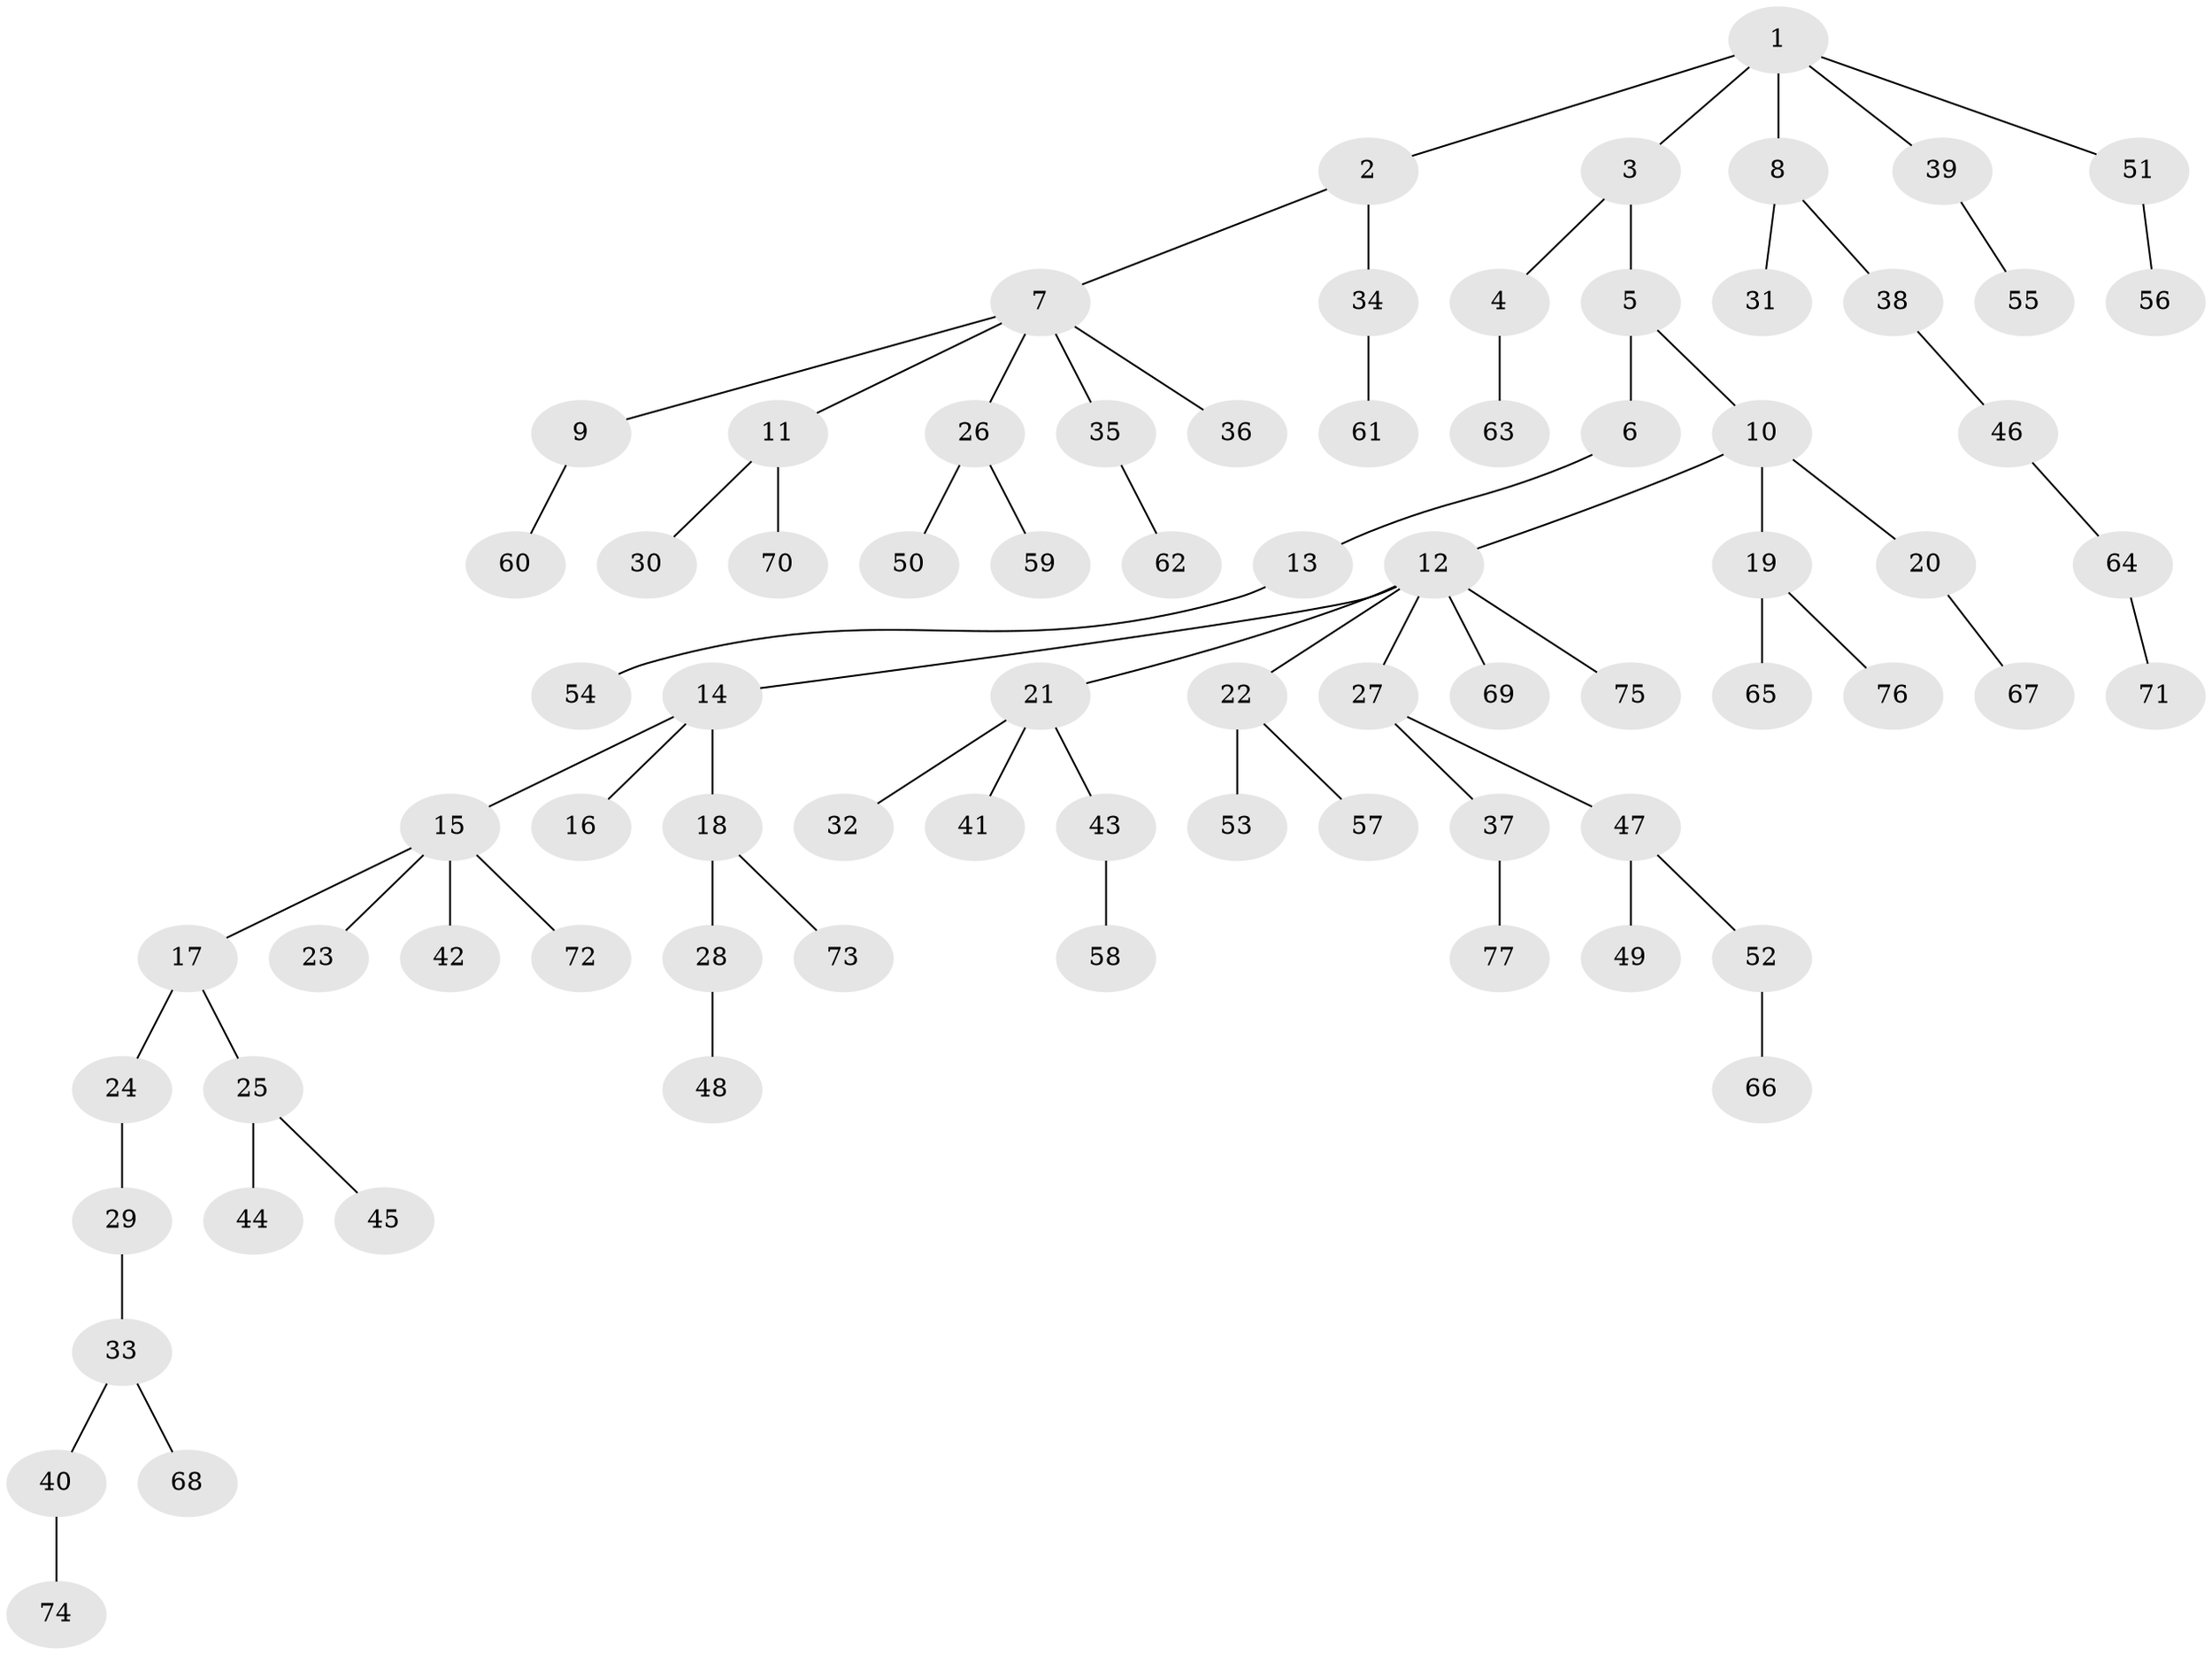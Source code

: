 // coarse degree distribution, {7: 0.03225806451612903, 1: 0.5161290322580645, 3: 0.16129032258064516, 4: 0.06451612903225806, 2: 0.22580645161290322}
// Generated by graph-tools (version 1.1) at 2025/51/03/04/25 22:51:47]
// undirected, 77 vertices, 76 edges
graph export_dot {
  node [color=gray90,style=filled];
  1;
  2;
  3;
  4;
  5;
  6;
  7;
  8;
  9;
  10;
  11;
  12;
  13;
  14;
  15;
  16;
  17;
  18;
  19;
  20;
  21;
  22;
  23;
  24;
  25;
  26;
  27;
  28;
  29;
  30;
  31;
  32;
  33;
  34;
  35;
  36;
  37;
  38;
  39;
  40;
  41;
  42;
  43;
  44;
  45;
  46;
  47;
  48;
  49;
  50;
  51;
  52;
  53;
  54;
  55;
  56;
  57;
  58;
  59;
  60;
  61;
  62;
  63;
  64;
  65;
  66;
  67;
  68;
  69;
  70;
  71;
  72;
  73;
  74;
  75;
  76;
  77;
  1 -- 2;
  1 -- 3;
  1 -- 8;
  1 -- 39;
  1 -- 51;
  2 -- 7;
  2 -- 34;
  3 -- 4;
  3 -- 5;
  4 -- 63;
  5 -- 6;
  5 -- 10;
  6 -- 13;
  7 -- 9;
  7 -- 11;
  7 -- 26;
  7 -- 35;
  7 -- 36;
  8 -- 31;
  8 -- 38;
  9 -- 60;
  10 -- 12;
  10 -- 19;
  10 -- 20;
  11 -- 30;
  11 -- 70;
  12 -- 14;
  12 -- 21;
  12 -- 22;
  12 -- 27;
  12 -- 69;
  12 -- 75;
  13 -- 54;
  14 -- 15;
  14 -- 16;
  14 -- 18;
  15 -- 17;
  15 -- 23;
  15 -- 42;
  15 -- 72;
  17 -- 24;
  17 -- 25;
  18 -- 28;
  18 -- 73;
  19 -- 65;
  19 -- 76;
  20 -- 67;
  21 -- 32;
  21 -- 41;
  21 -- 43;
  22 -- 53;
  22 -- 57;
  24 -- 29;
  25 -- 44;
  25 -- 45;
  26 -- 50;
  26 -- 59;
  27 -- 37;
  27 -- 47;
  28 -- 48;
  29 -- 33;
  33 -- 40;
  33 -- 68;
  34 -- 61;
  35 -- 62;
  37 -- 77;
  38 -- 46;
  39 -- 55;
  40 -- 74;
  43 -- 58;
  46 -- 64;
  47 -- 49;
  47 -- 52;
  51 -- 56;
  52 -- 66;
  64 -- 71;
}
